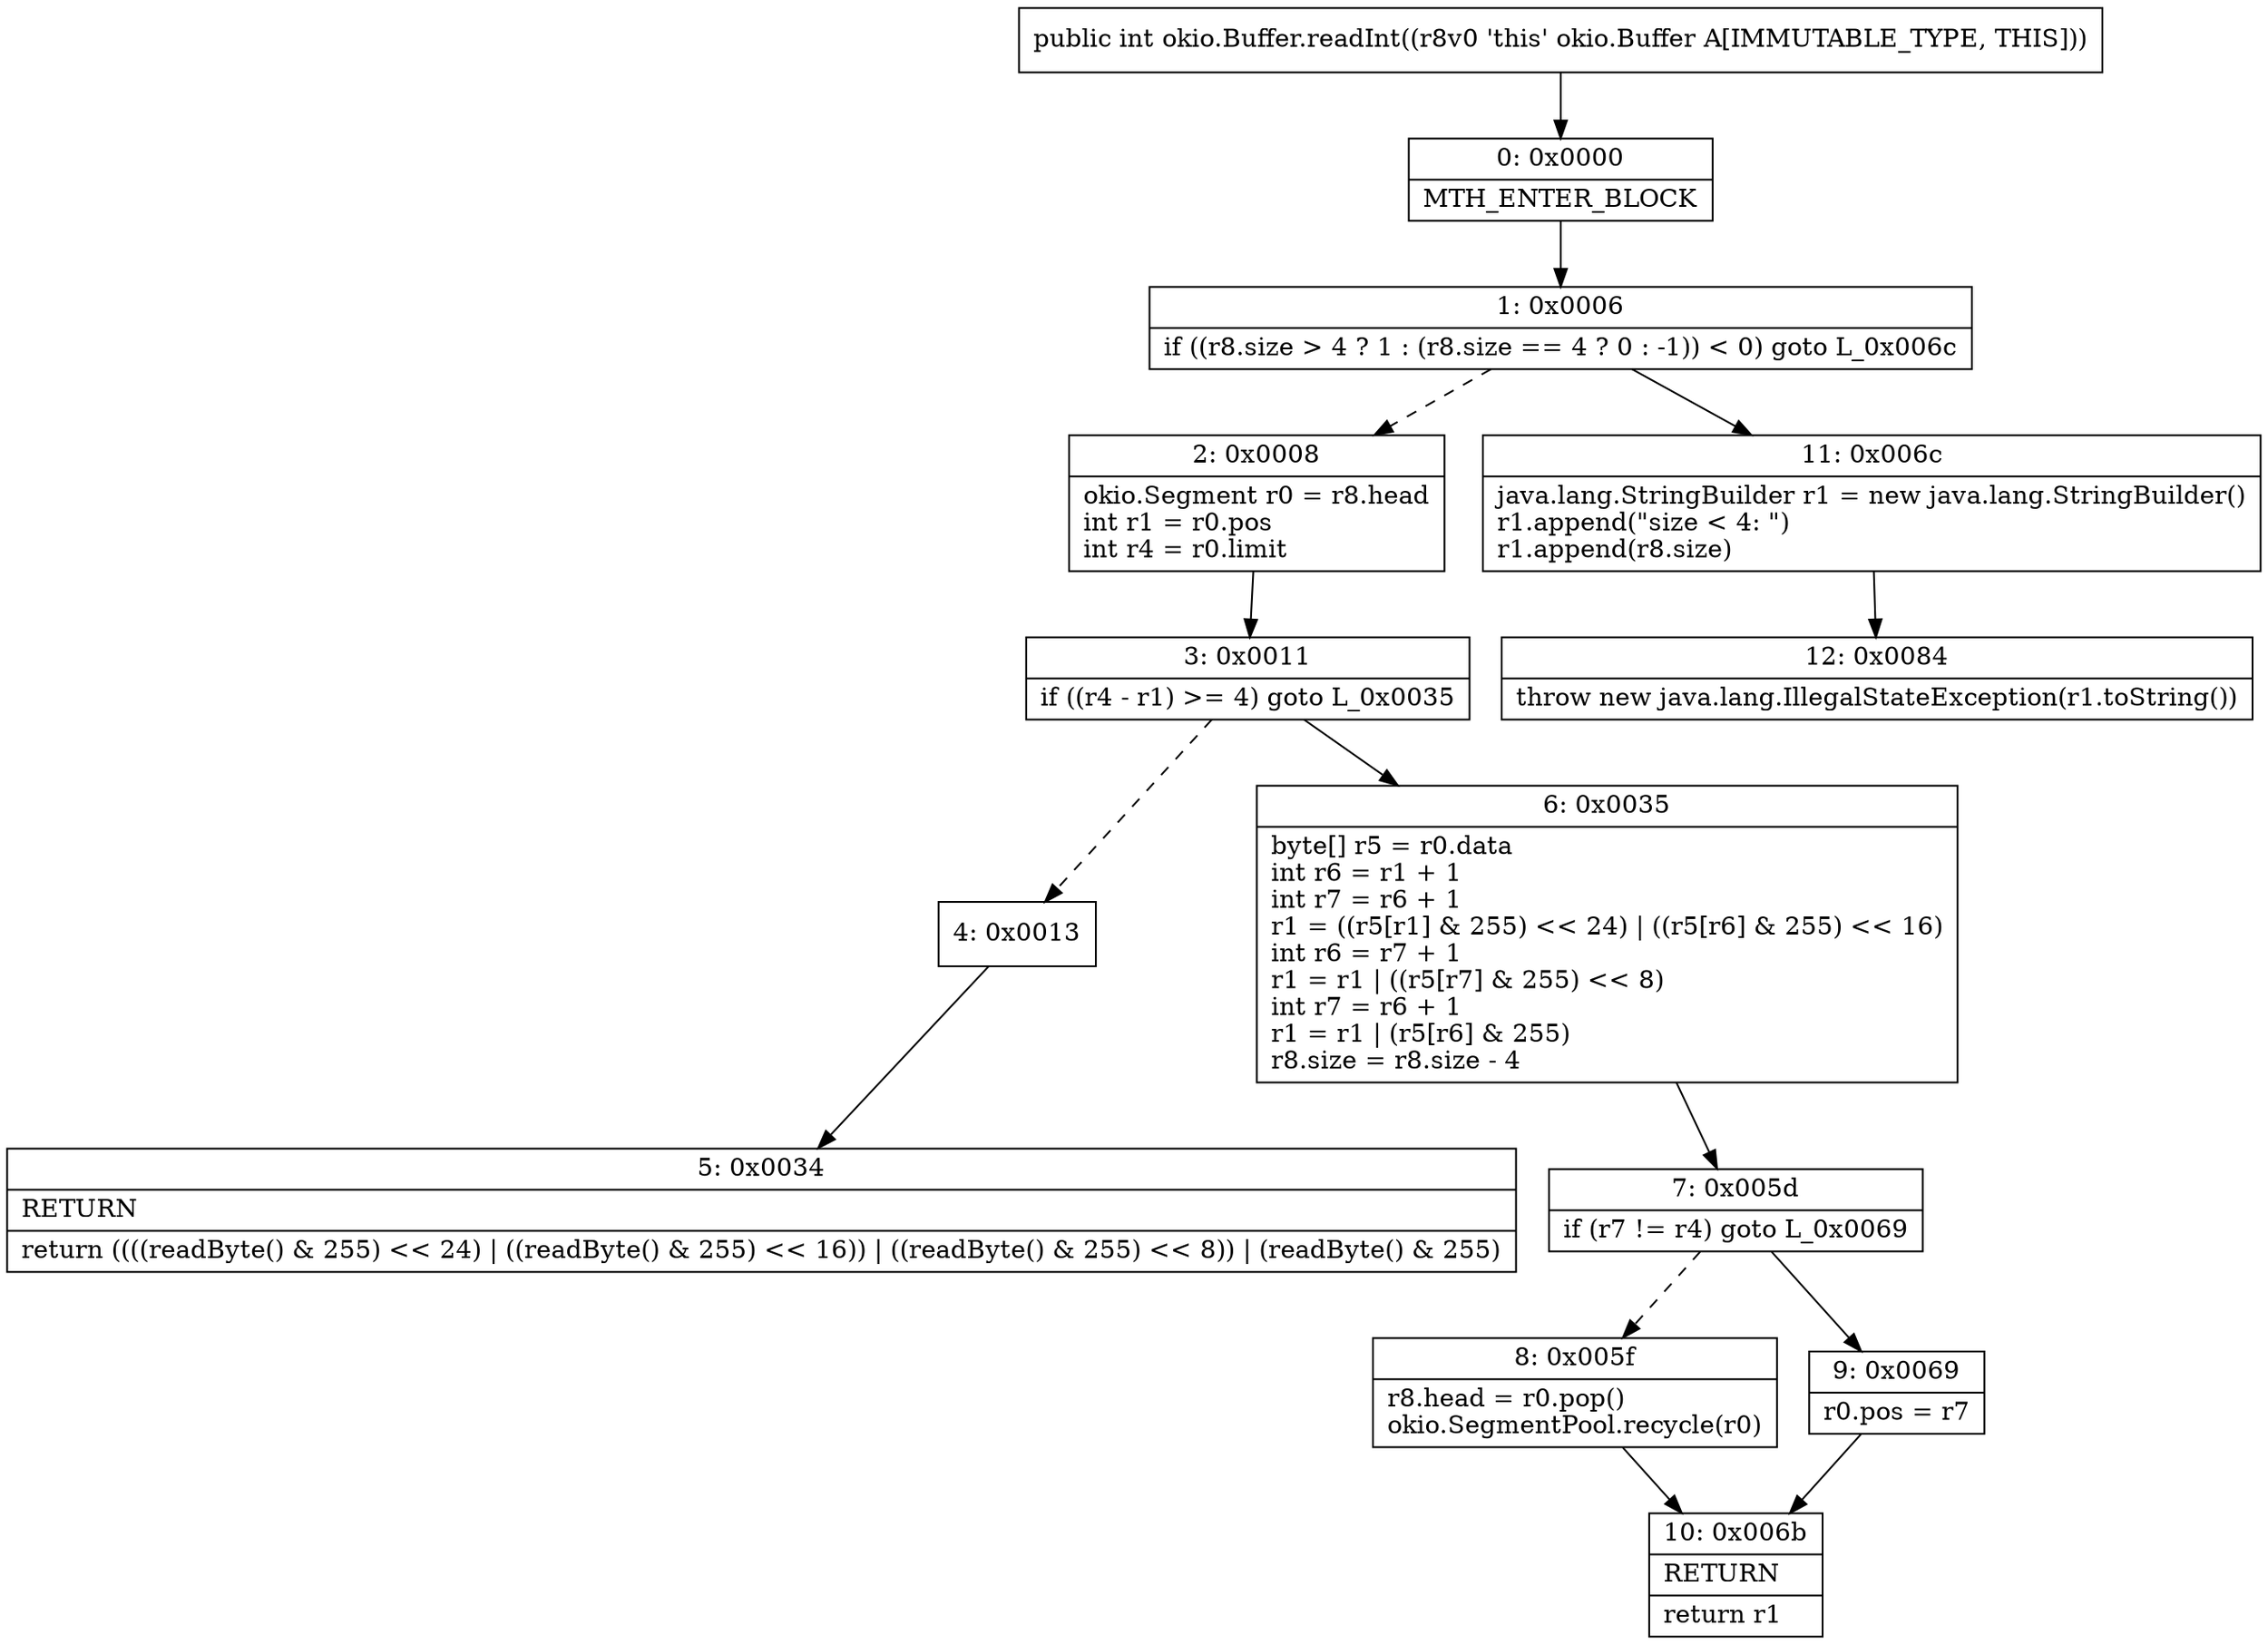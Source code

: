 digraph "CFG forokio.Buffer.readInt()I" {
Node_0 [shape=record,label="{0\:\ 0x0000|MTH_ENTER_BLOCK\l}"];
Node_1 [shape=record,label="{1\:\ 0x0006|if ((r8.size \> 4 ? 1 : (r8.size == 4 ? 0 : \-1)) \< 0) goto L_0x006c\l}"];
Node_2 [shape=record,label="{2\:\ 0x0008|okio.Segment r0 = r8.head\lint r1 = r0.pos\lint r4 = r0.limit\l}"];
Node_3 [shape=record,label="{3\:\ 0x0011|if ((r4 \- r1) \>= 4) goto L_0x0035\l}"];
Node_4 [shape=record,label="{4\:\ 0x0013}"];
Node_5 [shape=record,label="{5\:\ 0x0034|RETURN\l|return ((((readByte() & 255) \<\< 24) \| ((readByte() & 255) \<\< 16)) \| ((readByte() & 255) \<\< 8)) \| (readByte() & 255)\l}"];
Node_6 [shape=record,label="{6\:\ 0x0035|byte[] r5 = r0.data\lint r6 = r1 + 1\lint r7 = r6 + 1\lr1 = ((r5[r1] & 255) \<\< 24) \| ((r5[r6] & 255) \<\< 16)\lint r6 = r7 + 1\lr1 = r1 \| ((r5[r7] & 255) \<\< 8)\lint r7 = r6 + 1\lr1 = r1 \| (r5[r6] & 255)\lr8.size = r8.size \- 4\l}"];
Node_7 [shape=record,label="{7\:\ 0x005d|if (r7 != r4) goto L_0x0069\l}"];
Node_8 [shape=record,label="{8\:\ 0x005f|r8.head = r0.pop()\lokio.SegmentPool.recycle(r0)\l}"];
Node_9 [shape=record,label="{9\:\ 0x0069|r0.pos = r7\l}"];
Node_10 [shape=record,label="{10\:\ 0x006b|RETURN\l|return r1\l}"];
Node_11 [shape=record,label="{11\:\ 0x006c|java.lang.StringBuilder r1 = new java.lang.StringBuilder()\lr1.append(\"size \< 4: \")\lr1.append(r8.size)\l}"];
Node_12 [shape=record,label="{12\:\ 0x0084|throw new java.lang.IllegalStateException(r1.toString())\l}"];
MethodNode[shape=record,label="{public int okio.Buffer.readInt((r8v0 'this' okio.Buffer A[IMMUTABLE_TYPE, THIS])) }"];
MethodNode -> Node_0;
Node_0 -> Node_1;
Node_1 -> Node_2[style=dashed];
Node_1 -> Node_11;
Node_2 -> Node_3;
Node_3 -> Node_4[style=dashed];
Node_3 -> Node_6;
Node_4 -> Node_5;
Node_6 -> Node_7;
Node_7 -> Node_8[style=dashed];
Node_7 -> Node_9;
Node_8 -> Node_10;
Node_9 -> Node_10;
Node_11 -> Node_12;
}

